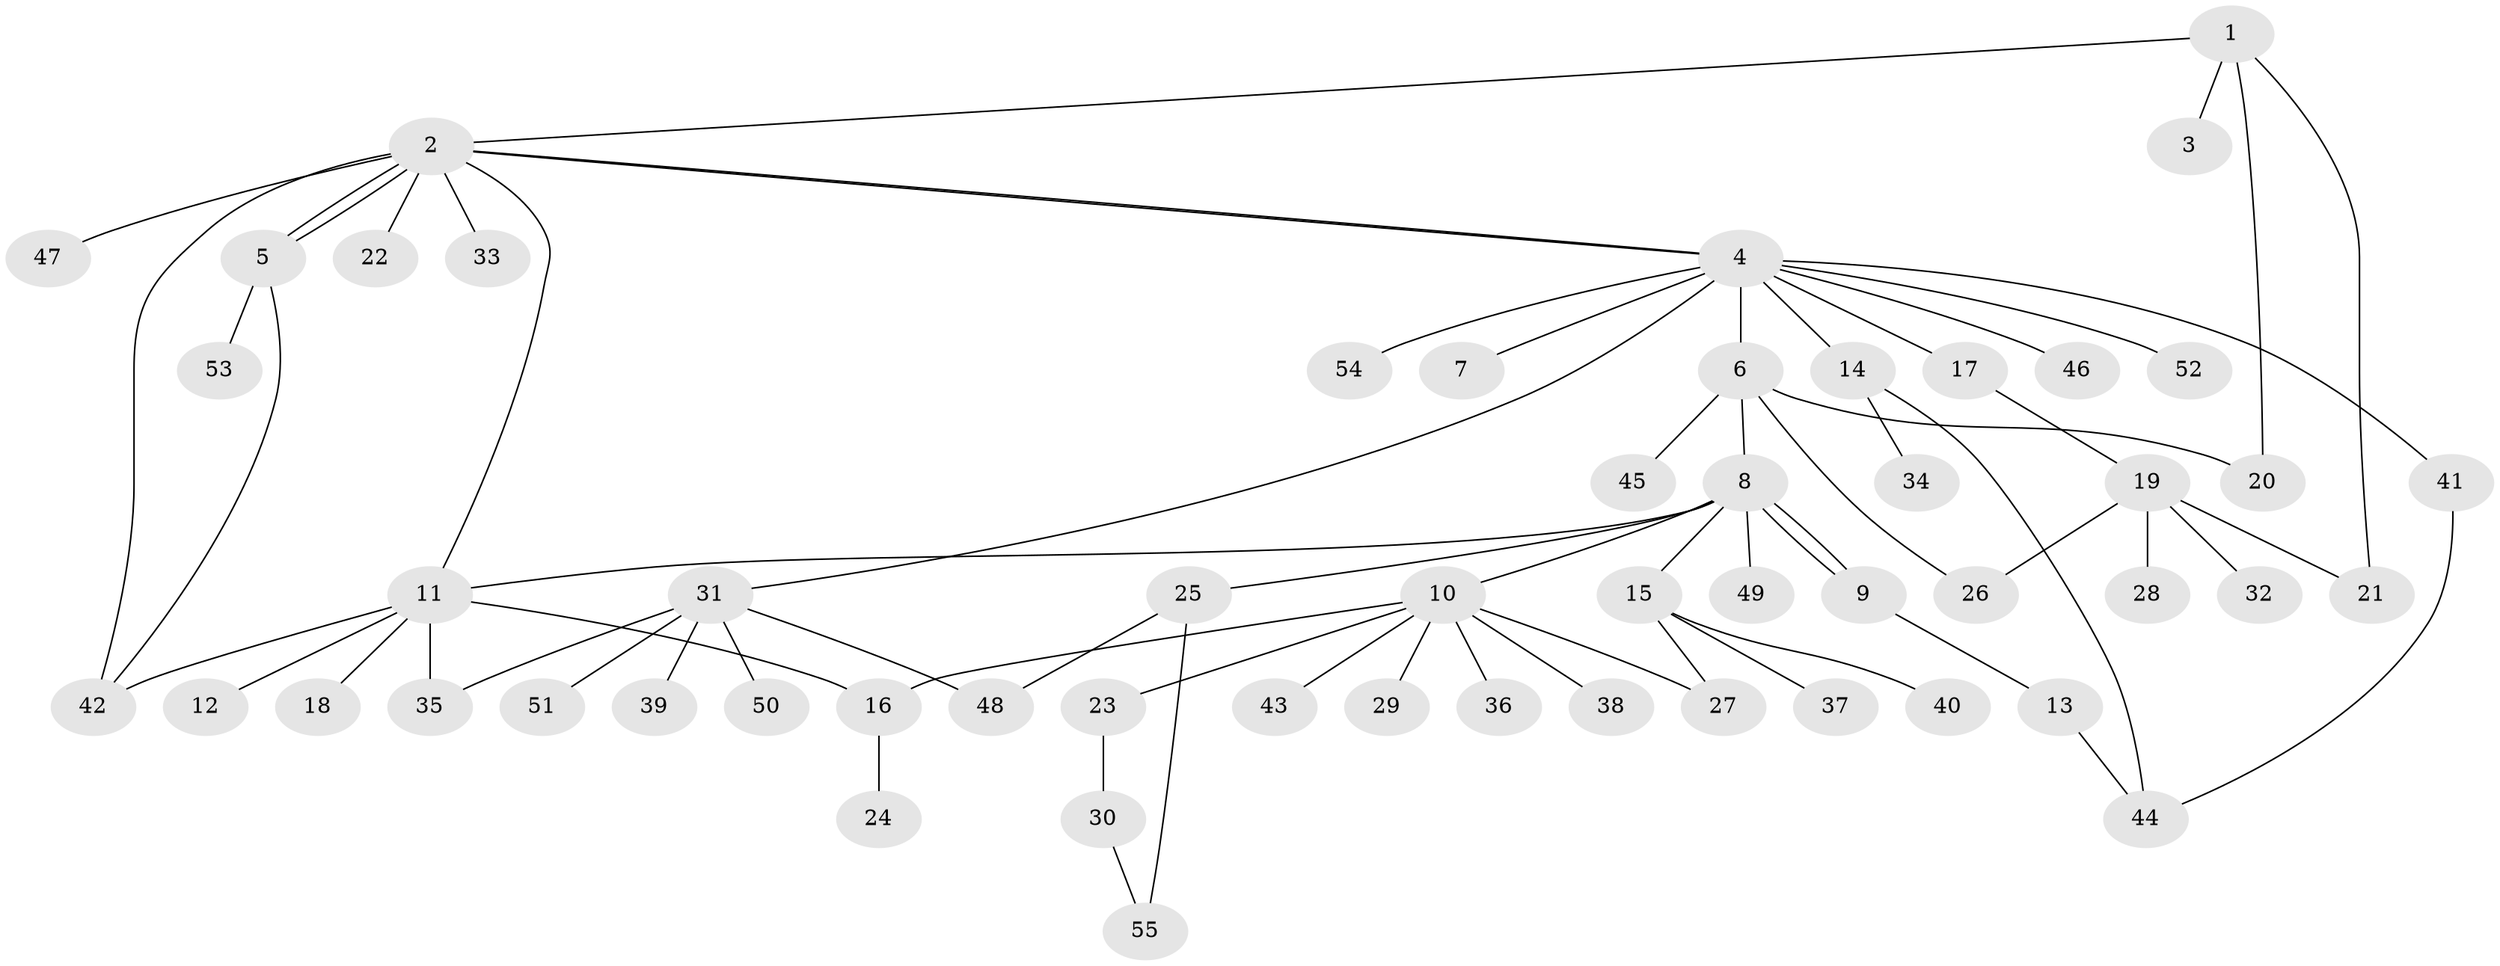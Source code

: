 // coarse degree distribution, {6: 0.07692307692307693, 1: 0.4358974358974359, 4: 0.07692307692307693, 2: 0.23076923076923078, 5: 0.05128205128205128, 3: 0.07692307692307693, 7: 0.02564102564102564, 9: 0.02564102564102564}
// Generated by graph-tools (version 1.1) at 2025/36/03/04/25 23:36:40]
// undirected, 55 vertices, 70 edges
graph export_dot {
  node [color=gray90,style=filled];
  1;
  2;
  3;
  4;
  5;
  6;
  7;
  8;
  9;
  10;
  11;
  12;
  13;
  14;
  15;
  16;
  17;
  18;
  19;
  20;
  21;
  22;
  23;
  24;
  25;
  26;
  27;
  28;
  29;
  30;
  31;
  32;
  33;
  34;
  35;
  36;
  37;
  38;
  39;
  40;
  41;
  42;
  43;
  44;
  45;
  46;
  47;
  48;
  49;
  50;
  51;
  52;
  53;
  54;
  55;
  1 -- 2;
  1 -- 3;
  1 -- 20;
  1 -- 21;
  2 -- 4;
  2 -- 4;
  2 -- 5;
  2 -- 5;
  2 -- 11;
  2 -- 22;
  2 -- 33;
  2 -- 42;
  2 -- 47;
  4 -- 6;
  4 -- 7;
  4 -- 14;
  4 -- 17;
  4 -- 31;
  4 -- 41;
  4 -- 46;
  4 -- 52;
  4 -- 54;
  5 -- 42;
  5 -- 53;
  6 -- 8;
  6 -- 20;
  6 -- 26;
  6 -- 45;
  8 -- 9;
  8 -- 9;
  8 -- 10;
  8 -- 11;
  8 -- 15;
  8 -- 25;
  8 -- 49;
  9 -- 13;
  10 -- 16;
  10 -- 23;
  10 -- 27;
  10 -- 29;
  10 -- 36;
  10 -- 38;
  10 -- 43;
  11 -- 12;
  11 -- 16;
  11 -- 18;
  11 -- 35;
  11 -- 42;
  13 -- 44;
  14 -- 34;
  14 -- 44;
  15 -- 27;
  15 -- 37;
  15 -- 40;
  16 -- 24;
  17 -- 19;
  19 -- 21;
  19 -- 26;
  19 -- 28;
  19 -- 32;
  23 -- 30;
  25 -- 48;
  25 -- 55;
  30 -- 55;
  31 -- 35;
  31 -- 39;
  31 -- 48;
  31 -- 50;
  31 -- 51;
  41 -- 44;
}

